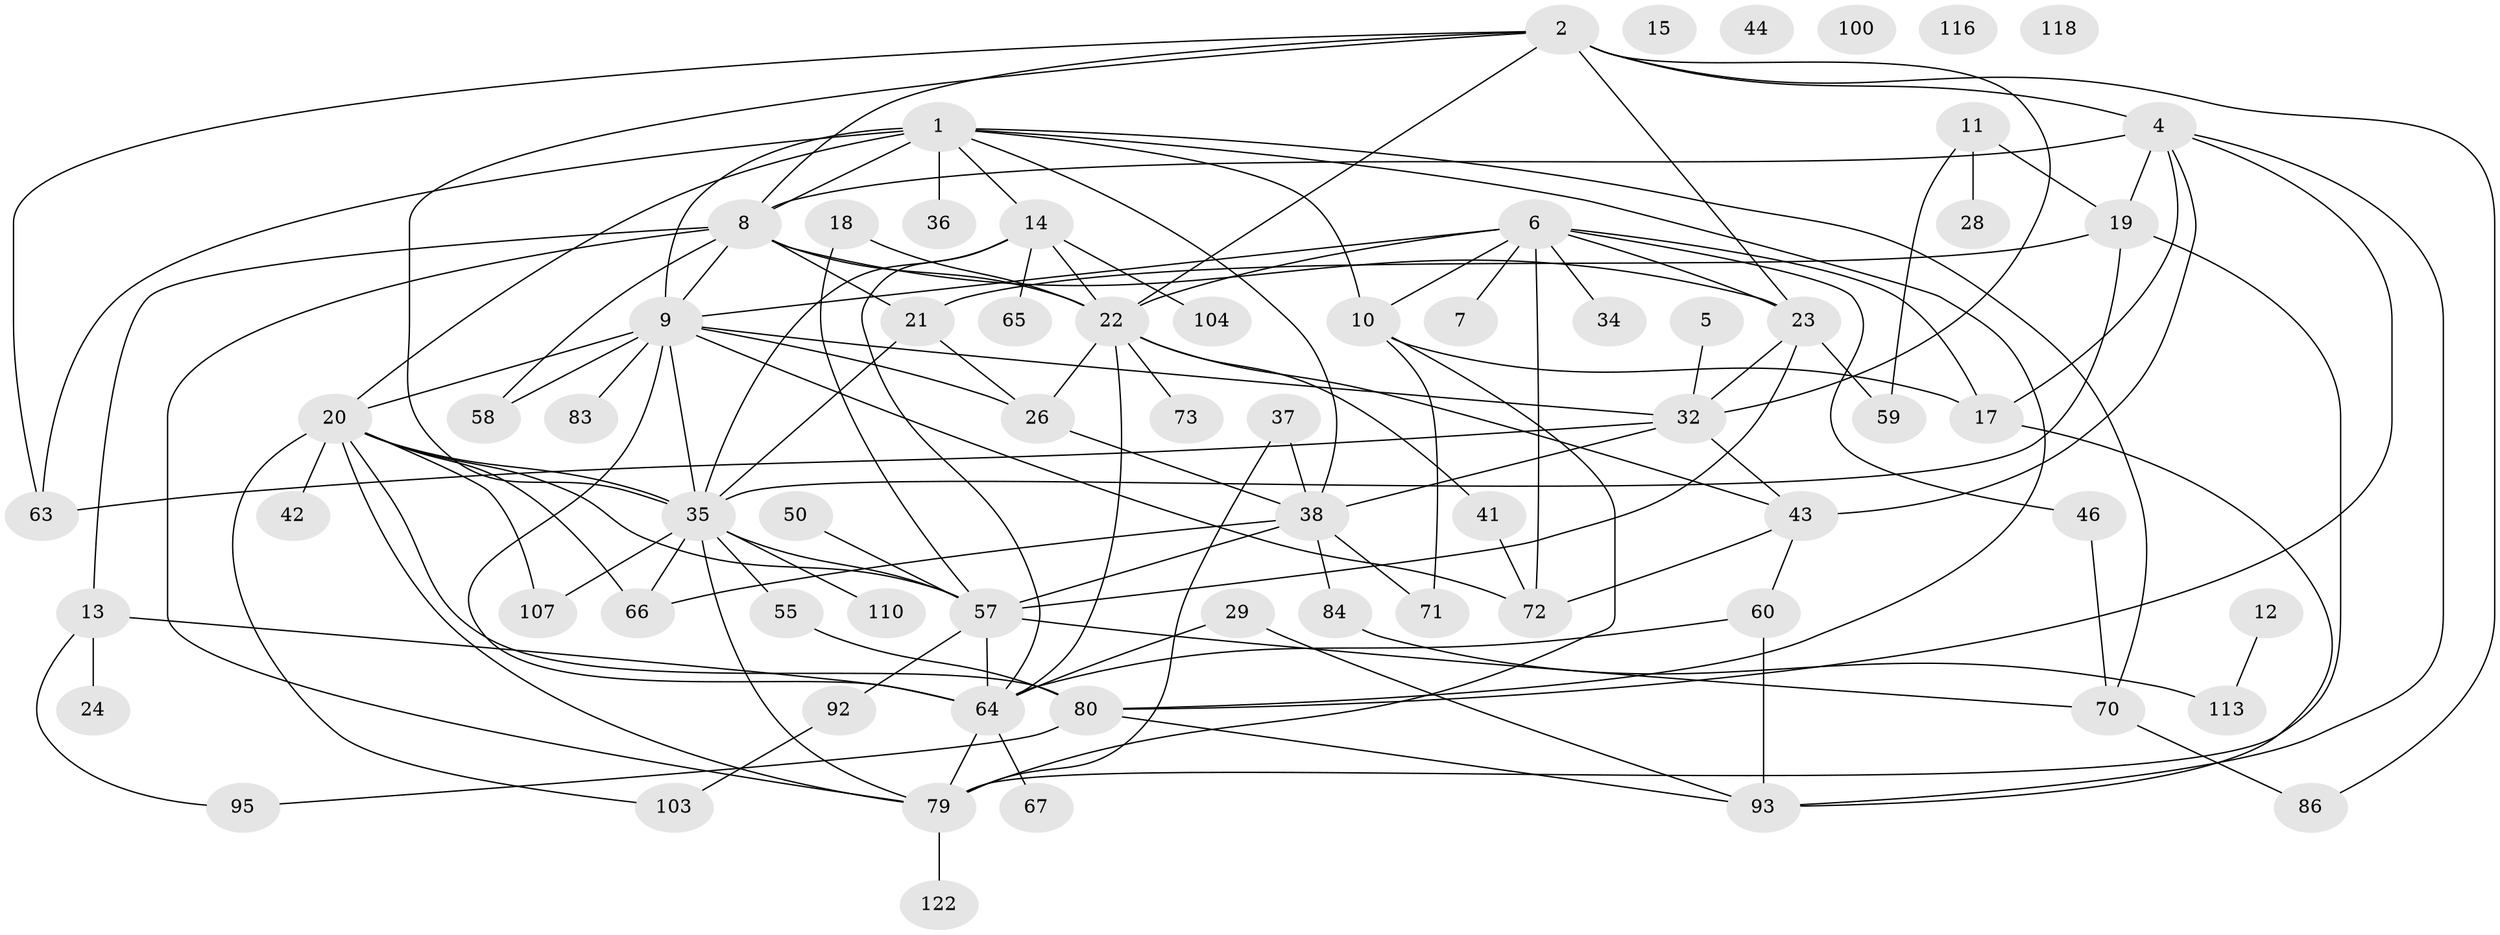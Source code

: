 // original degree distribution, {3: 0.1897810218978102, 6: 0.058394160583941604, 5: 0.0948905109489051, 1: 0.19708029197080293, 4: 0.15328467153284672, 2: 0.23357664233576642, 0: 0.0364963503649635, 7: 0.021897810218978103, 9: 0.0072992700729927005, 8: 0.0072992700729927005}
// Generated by graph-tools (version 1.1) at 2025/13/03/09/25 04:13:07]
// undirected, 68 vertices, 125 edges
graph export_dot {
graph [start="1"]
  node [color=gray90,style=filled];
  1 [super="+89+88+3"];
  2 [super="+119+74+82+112+25"];
  4 [super="+40+114+30"];
  5;
  6 [super="+49+16"];
  7 [super="+96"];
  8 [super="+45+48"];
  9 [super="+69"];
  10;
  11;
  12;
  13 [super="+27"];
  14 [super="+126+33"];
  15;
  17 [super="+133+51"];
  18;
  19 [super="+52"];
  20 [super="+47+130+137"];
  21;
  22 [super="+90+117"];
  23 [super="+62+61"];
  24;
  26 [super="+39+111"];
  28;
  29 [super="+125"];
  32 [super="+134+56"];
  34;
  35 [super="+98+53"];
  36;
  37;
  38 [super="+99+123"];
  41;
  42;
  43 [super="+124"];
  44;
  46 [super="+131"];
  50;
  55;
  57 [super="+94+108"];
  58;
  59;
  60 [super="+136"];
  63;
  64 [super="+85+81+91+76"];
  65;
  66;
  67;
  70 [super="+77"];
  71 [super="+128"];
  72 [super="+115"];
  73;
  79 [super="+109"];
  80 [super="+97"];
  83;
  84;
  86;
  92;
  93;
  95;
  100;
  103;
  104;
  107;
  110;
  113;
  116;
  118;
  122;
  1 -- 36;
  1 -- 63 [weight=2];
  1 -- 8;
  1 -- 10;
  1 -- 80;
  1 -- 20;
  1 -- 70;
  1 -- 14;
  1 -- 9;
  1 -- 38;
  2 -- 4 [weight=2];
  2 -- 23;
  2 -- 63;
  2 -- 35;
  2 -- 32;
  2 -- 22;
  2 -- 8 [weight=2];
  2 -- 86;
  4 -- 80;
  4 -- 19;
  4 -- 93;
  4 -- 8;
  4 -- 43;
  4 -- 17;
  5 -- 32;
  6 -- 22;
  6 -- 72;
  6 -- 17;
  6 -- 34;
  6 -- 7;
  6 -- 9;
  6 -- 10;
  6 -- 46;
  6 -- 23;
  8 -- 21;
  8 -- 22;
  8 -- 23;
  8 -- 13;
  8 -- 58;
  8 -- 79;
  8 -- 9;
  9 -- 32;
  9 -- 64;
  9 -- 35;
  9 -- 58;
  9 -- 72;
  9 -- 83;
  9 -- 20;
  9 -- 26 [weight=2];
  10 -- 17;
  10 -- 71;
  10 -- 79;
  11 -- 28;
  11 -- 59;
  11 -- 19;
  12 -- 113;
  13 -- 64;
  13 -- 24;
  13 -- 95;
  14 -- 35;
  14 -- 104;
  14 -- 65;
  14 -- 64;
  14 -- 22;
  17 -- 93;
  18 -- 57 [weight=2];
  18 -- 22;
  19 -- 21;
  19 -- 35;
  19 -- 79;
  20 -- 79;
  20 -- 107;
  20 -- 80;
  20 -- 66;
  20 -- 35 [weight=2];
  20 -- 42;
  20 -- 57;
  20 -- 103;
  21 -- 26;
  21 -- 35;
  22 -- 43;
  22 -- 73;
  22 -- 64;
  22 -- 41;
  22 -- 26;
  23 -- 32;
  23 -- 59;
  23 -- 57;
  26 -- 38;
  29 -- 93;
  29 -- 64;
  32 -- 43;
  32 -- 63;
  32 -- 38;
  35 -- 55;
  35 -- 66;
  35 -- 107;
  35 -- 110;
  35 -- 79;
  35 -- 57;
  37 -- 79;
  37 -- 38;
  38 -- 57;
  38 -- 66;
  38 -- 84;
  38 -- 71;
  41 -- 72;
  43 -- 60;
  43 -- 72;
  46 -- 70;
  50 -- 57;
  55 -- 80;
  57 -- 92;
  57 -- 64 [weight=2];
  57 -- 70;
  60 -- 93;
  60 -- 64;
  64 -- 67;
  64 -- 79;
  70 -- 86;
  79 -- 122;
  80 -- 93;
  80 -- 95;
  84 -- 113;
  92 -- 103;
}
